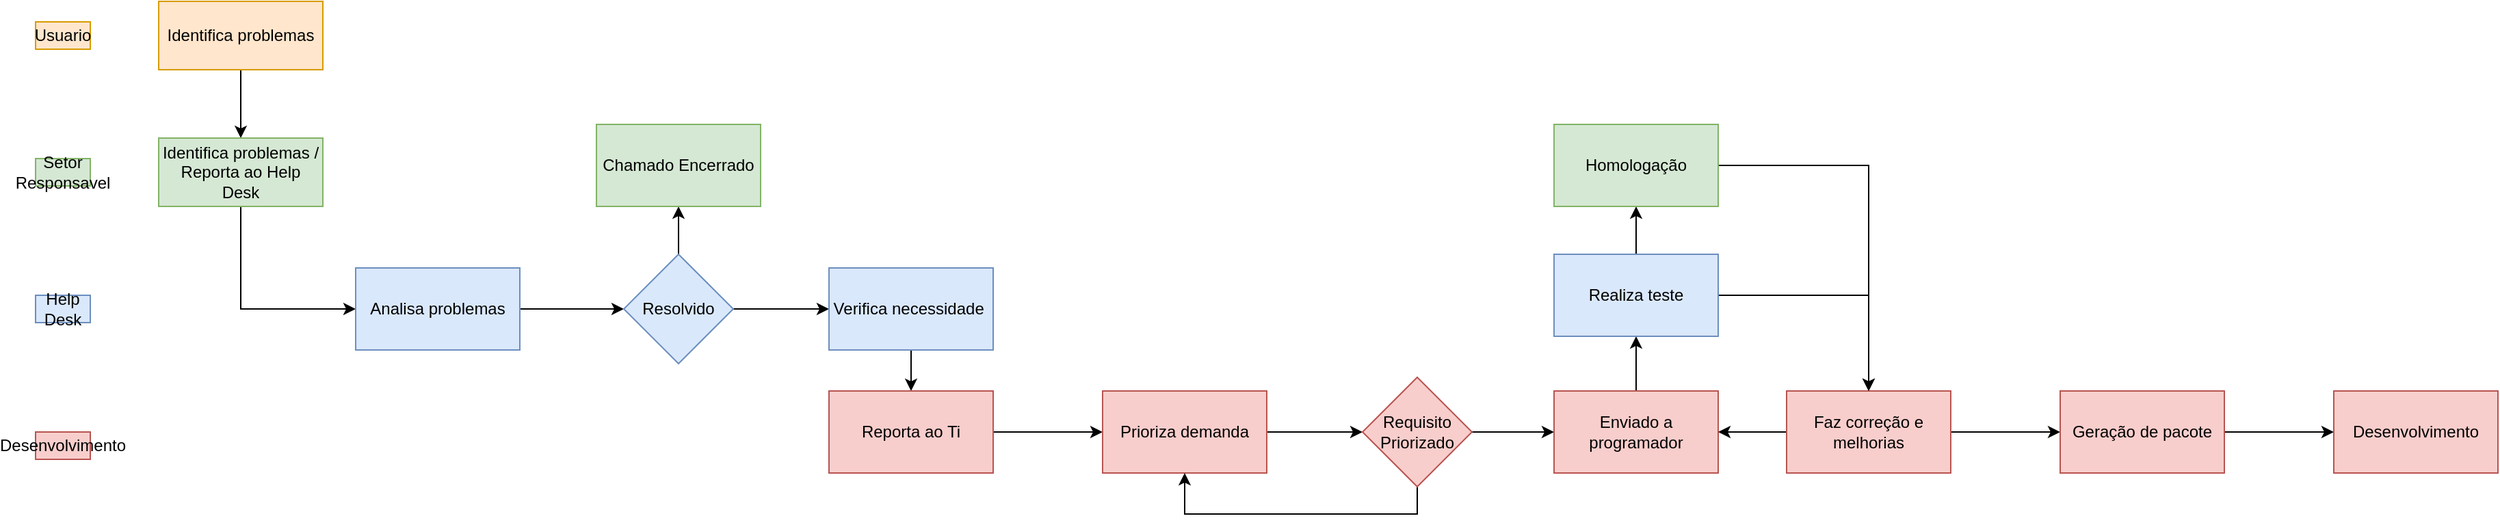 <mxfile version="13.7.3" type="github">
  <diagram id="C5RBs43oDa-KdzZeNtuy" name="Page-1">
    <mxGraphModel dx="868" dy="502" grid="1" gridSize="10" guides="1" tooltips="1" connect="1" arrows="1" fold="1" page="1" pageScale="1" pageWidth="827" pageHeight="1169" math="0" shadow="0">
      <root>
        <mxCell id="WIyWlLk6GJQsqaUBKTNV-0" />
        <mxCell id="WIyWlLk6GJQsqaUBKTNV-1" parent="WIyWlLk6GJQsqaUBKTNV-0" />
        <mxCell id="P1EhhHWiZLxfYlcSwand-1" value="Usuario" style="text;html=1;strokeColor=#d79b00;fillColor=#ffe6cc;align=center;verticalAlign=middle;whiteSpace=wrap;rounded=0;" vertex="1" parent="WIyWlLk6GJQsqaUBKTNV-1">
          <mxGeometry x="60" y="30" width="40" height="20" as="geometry" />
        </mxCell>
        <mxCell id="P1EhhHWiZLxfYlcSwand-2" value="Help Desk" style="text;html=1;strokeColor=#6c8ebf;fillColor=#dae8fc;align=center;verticalAlign=middle;whiteSpace=wrap;rounded=0;" vertex="1" parent="WIyWlLk6GJQsqaUBKTNV-1">
          <mxGeometry x="60" y="230" width="40" height="20" as="geometry" />
        </mxCell>
        <mxCell id="P1EhhHWiZLxfYlcSwand-3" value="Desenvolvimento" style="text;html=1;strokeColor=#b85450;fillColor=#f8cecc;align=center;verticalAlign=middle;whiteSpace=wrap;rounded=0;" vertex="1" parent="WIyWlLk6GJQsqaUBKTNV-1">
          <mxGeometry x="60" y="330" width="40" height="20" as="geometry" />
        </mxCell>
        <mxCell id="P1EhhHWiZLxfYlcSwand-35" style="edgeStyle=orthogonalEdgeStyle;rounded=0;orthogonalLoop=1;jettySize=auto;html=1;" edge="1" parent="WIyWlLk6GJQsqaUBKTNV-1" source="P1EhhHWiZLxfYlcSwand-4" target="P1EhhHWiZLxfYlcSwand-7">
          <mxGeometry relative="1" as="geometry" />
        </mxCell>
        <mxCell id="P1EhhHWiZLxfYlcSwand-4" value="Identifica problemas" style="rounded=0;whiteSpace=wrap;html=1;fillColor=#ffe6cc;strokeColor=#d79b00;" vertex="1" parent="WIyWlLk6GJQsqaUBKTNV-1">
          <mxGeometry x="150" y="15" width="120" height="50" as="geometry" />
        </mxCell>
        <mxCell id="P1EhhHWiZLxfYlcSwand-6" value="Setor Responsavel" style="text;html=1;strokeColor=#82b366;fillColor=#d5e8d4;align=center;verticalAlign=middle;whiteSpace=wrap;rounded=0;" vertex="1" parent="WIyWlLk6GJQsqaUBKTNV-1">
          <mxGeometry x="60" y="130" width="40" height="20" as="geometry" />
        </mxCell>
        <mxCell id="P1EhhHWiZLxfYlcSwand-36" style="edgeStyle=orthogonalEdgeStyle;rounded=0;orthogonalLoop=1;jettySize=auto;html=1;entryX=0;entryY=0.5;entryDx=0;entryDy=0;exitX=0.5;exitY=1;exitDx=0;exitDy=0;" edge="1" parent="WIyWlLk6GJQsqaUBKTNV-1" source="P1EhhHWiZLxfYlcSwand-7" target="P1EhhHWiZLxfYlcSwand-8">
          <mxGeometry relative="1" as="geometry" />
        </mxCell>
        <mxCell id="P1EhhHWiZLxfYlcSwand-7" value="Identifica problemas / Reporta ao Help Desk" style="rounded=0;whiteSpace=wrap;html=1;fillColor=#d5e8d4;strokeColor=#82b366;" vertex="1" parent="WIyWlLk6GJQsqaUBKTNV-1">
          <mxGeometry x="150" y="115" width="120" height="50" as="geometry" />
        </mxCell>
        <mxCell id="P1EhhHWiZLxfYlcSwand-37" style="edgeStyle=orthogonalEdgeStyle;rounded=0;orthogonalLoop=1;jettySize=auto;html=1;exitX=1;exitY=0.5;exitDx=0;exitDy=0;" edge="1" parent="WIyWlLk6GJQsqaUBKTNV-1" source="P1EhhHWiZLxfYlcSwand-8" target="P1EhhHWiZLxfYlcSwand-9">
          <mxGeometry relative="1" as="geometry" />
        </mxCell>
        <mxCell id="P1EhhHWiZLxfYlcSwand-8" value="Analisa problemas" style="rounded=0;whiteSpace=wrap;html=1;fillColor=#dae8fc;strokeColor=#6c8ebf;" vertex="1" parent="WIyWlLk6GJQsqaUBKTNV-1">
          <mxGeometry x="294" y="210" width="120" height="60" as="geometry" />
        </mxCell>
        <mxCell id="P1EhhHWiZLxfYlcSwand-38" style="edgeStyle=orthogonalEdgeStyle;rounded=0;orthogonalLoop=1;jettySize=auto;html=1;exitX=0.5;exitY=0;exitDx=0;exitDy=0;entryX=0.5;entryY=1;entryDx=0;entryDy=0;" edge="1" parent="WIyWlLk6GJQsqaUBKTNV-1" source="P1EhhHWiZLxfYlcSwand-9" target="P1EhhHWiZLxfYlcSwand-12">
          <mxGeometry relative="1" as="geometry" />
        </mxCell>
        <mxCell id="P1EhhHWiZLxfYlcSwand-39" style="edgeStyle=orthogonalEdgeStyle;rounded=0;orthogonalLoop=1;jettySize=auto;html=1;exitX=1;exitY=0.5;exitDx=0;exitDy=0;entryX=0;entryY=0.5;entryDx=0;entryDy=0;" edge="1" parent="WIyWlLk6GJQsqaUBKTNV-1" source="P1EhhHWiZLxfYlcSwand-9" target="P1EhhHWiZLxfYlcSwand-13">
          <mxGeometry relative="1" as="geometry" />
        </mxCell>
        <mxCell id="P1EhhHWiZLxfYlcSwand-9" value="Resolvido" style="rhombus;whiteSpace=wrap;html=1;fillColor=#dae8fc;strokeColor=#6c8ebf;" vertex="1" parent="WIyWlLk6GJQsqaUBKTNV-1">
          <mxGeometry x="490" y="200" width="80" height="80" as="geometry" />
        </mxCell>
        <mxCell id="P1EhhHWiZLxfYlcSwand-12" value="Chamado Encerrado" style="rounded=0;whiteSpace=wrap;html=1;fillColor=#d5e8d4;strokeColor=#82b366;" vertex="1" parent="WIyWlLk6GJQsqaUBKTNV-1">
          <mxGeometry x="470" y="105" width="120" height="60" as="geometry" />
        </mxCell>
        <mxCell id="P1EhhHWiZLxfYlcSwand-15" value="" style="edgeStyle=orthogonalEdgeStyle;rounded=0;orthogonalLoop=1;jettySize=auto;html=1;" edge="1" parent="WIyWlLk6GJQsqaUBKTNV-1" source="P1EhhHWiZLxfYlcSwand-13" target="P1EhhHWiZLxfYlcSwand-14">
          <mxGeometry relative="1" as="geometry" />
        </mxCell>
        <mxCell id="P1EhhHWiZLxfYlcSwand-13" value="Verifica necessidade&amp;nbsp;" style="rounded=0;whiteSpace=wrap;html=1;fillColor=#dae8fc;strokeColor=#6c8ebf;" vertex="1" parent="WIyWlLk6GJQsqaUBKTNV-1">
          <mxGeometry x="640" y="210" width="120" height="60" as="geometry" />
        </mxCell>
        <mxCell id="P1EhhHWiZLxfYlcSwand-17" value="" style="edgeStyle=orthogonalEdgeStyle;rounded=0;orthogonalLoop=1;jettySize=auto;html=1;" edge="1" parent="WIyWlLk6GJQsqaUBKTNV-1" source="P1EhhHWiZLxfYlcSwand-14" target="P1EhhHWiZLxfYlcSwand-16">
          <mxGeometry relative="1" as="geometry" />
        </mxCell>
        <mxCell id="P1EhhHWiZLxfYlcSwand-14" value="Reporta ao Ti" style="whiteSpace=wrap;html=1;rounded=0;fillColor=#f8cecc;strokeColor=#b85450;" vertex="1" parent="WIyWlLk6GJQsqaUBKTNV-1">
          <mxGeometry x="640" y="300" width="120" height="60" as="geometry" />
        </mxCell>
        <mxCell id="P1EhhHWiZLxfYlcSwand-19" value="" style="edgeStyle=orthogonalEdgeStyle;rounded=0;orthogonalLoop=1;jettySize=auto;html=1;" edge="1" parent="WIyWlLk6GJQsqaUBKTNV-1" source="P1EhhHWiZLxfYlcSwand-16" target="P1EhhHWiZLxfYlcSwand-18">
          <mxGeometry relative="1" as="geometry" />
        </mxCell>
        <mxCell id="P1EhhHWiZLxfYlcSwand-16" value="Prioriza demanda" style="whiteSpace=wrap;html=1;rounded=0;fillColor=#f8cecc;strokeColor=#b85450;" vertex="1" parent="WIyWlLk6GJQsqaUBKTNV-1">
          <mxGeometry x="840" y="300" width="120" height="60" as="geometry" />
        </mxCell>
        <mxCell id="P1EhhHWiZLxfYlcSwand-21" value="" style="edgeStyle=orthogonalEdgeStyle;rounded=0;orthogonalLoop=1;jettySize=auto;html=1;" edge="1" parent="WIyWlLk6GJQsqaUBKTNV-1" source="P1EhhHWiZLxfYlcSwand-18" target="P1EhhHWiZLxfYlcSwand-20">
          <mxGeometry relative="1" as="geometry" />
        </mxCell>
        <mxCell id="P1EhhHWiZLxfYlcSwand-30" style="edgeStyle=orthogonalEdgeStyle;rounded=0;orthogonalLoop=1;jettySize=auto;html=1;entryX=0.5;entryY=1;entryDx=0;entryDy=0;" edge="1" parent="WIyWlLk6GJQsqaUBKTNV-1" source="P1EhhHWiZLxfYlcSwand-18" target="P1EhhHWiZLxfYlcSwand-16">
          <mxGeometry relative="1" as="geometry">
            <mxPoint x="1050" y="390" as="targetPoint" />
            <Array as="points">
              <mxPoint x="1070" y="390" />
              <mxPoint x="900" y="390" />
            </Array>
          </mxGeometry>
        </mxCell>
        <mxCell id="P1EhhHWiZLxfYlcSwand-18" value="Requisito Priorizado" style="rhombus;whiteSpace=wrap;html=1;rounded=0;fillColor=#f8cecc;strokeColor=#b85450;" vertex="1" parent="WIyWlLk6GJQsqaUBKTNV-1">
          <mxGeometry x="1030" y="290" width="80" height="80" as="geometry" />
        </mxCell>
        <mxCell id="P1EhhHWiZLxfYlcSwand-23" value="" style="edgeStyle=orthogonalEdgeStyle;rounded=0;orthogonalLoop=1;jettySize=auto;html=1;" edge="1" parent="WIyWlLk6GJQsqaUBKTNV-1" source="P1EhhHWiZLxfYlcSwand-20" target="P1EhhHWiZLxfYlcSwand-22">
          <mxGeometry relative="1" as="geometry" />
        </mxCell>
        <mxCell id="P1EhhHWiZLxfYlcSwand-20" value="Enviado a programador" style="whiteSpace=wrap;html=1;rounded=0;fillColor=#f8cecc;strokeColor=#b85450;" vertex="1" parent="WIyWlLk6GJQsqaUBKTNV-1">
          <mxGeometry x="1170" y="300" width="120" height="60" as="geometry" />
        </mxCell>
        <mxCell id="P1EhhHWiZLxfYlcSwand-25" value="" style="edgeStyle=orthogonalEdgeStyle;rounded=0;orthogonalLoop=1;jettySize=auto;html=1;" edge="1" parent="WIyWlLk6GJQsqaUBKTNV-1" source="P1EhhHWiZLxfYlcSwand-22" target="P1EhhHWiZLxfYlcSwand-24">
          <mxGeometry relative="1" as="geometry" />
        </mxCell>
        <mxCell id="P1EhhHWiZLxfYlcSwand-27" value="" style="edgeStyle=orthogonalEdgeStyle;rounded=0;orthogonalLoop=1;jettySize=auto;html=1;" edge="1" parent="WIyWlLk6GJQsqaUBKTNV-1" source="P1EhhHWiZLxfYlcSwand-22" target="P1EhhHWiZLxfYlcSwand-26">
          <mxGeometry relative="1" as="geometry" />
        </mxCell>
        <mxCell id="P1EhhHWiZLxfYlcSwand-22" value="Realiza teste" style="whiteSpace=wrap;html=1;rounded=0;fillColor=#dae8fc;strokeColor=#6c8ebf;" vertex="1" parent="WIyWlLk6GJQsqaUBKTNV-1">
          <mxGeometry x="1170" y="200" width="120" height="60" as="geometry" />
        </mxCell>
        <mxCell id="P1EhhHWiZLxfYlcSwand-29" style="edgeStyle=orthogonalEdgeStyle;rounded=0;orthogonalLoop=1;jettySize=auto;html=1;" edge="1" parent="WIyWlLk6GJQsqaUBKTNV-1" source="P1EhhHWiZLxfYlcSwand-24" target="P1EhhHWiZLxfYlcSwand-20">
          <mxGeometry relative="1" as="geometry" />
        </mxCell>
        <mxCell id="P1EhhHWiZLxfYlcSwand-32" value="" style="edgeStyle=orthogonalEdgeStyle;rounded=0;orthogonalLoop=1;jettySize=auto;html=1;" edge="1" parent="WIyWlLk6GJQsqaUBKTNV-1" source="P1EhhHWiZLxfYlcSwand-24" target="P1EhhHWiZLxfYlcSwand-31">
          <mxGeometry relative="1" as="geometry" />
        </mxCell>
        <mxCell id="P1EhhHWiZLxfYlcSwand-24" value="Faz correção e melhorias" style="whiteSpace=wrap;html=1;rounded=0;fillColor=#f8cecc;strokeColor=#b85450;" vertex="1" parent="WIyWlLk6GJQsqaUBKTNV-1">
          <mxGeometry x="1340" y="300" width="120" height="60" as="geometry" />
        </mxCell>
        <mxCell id="P1EhhHWiZLxfYlcSwand-28" style="edgeStyle=orthogonalEdgeStyle;rounded=0;orthogonalLoop=1;jettySize=auto;html=1;" edge="1" parent="WIyWlLk6GJQsqaUBKTNV-1" source="P1EhhHWiZLxfYlcSwand-26" target="P1EhhHWiZLxfYlcSwand-24">
          <mxGeometry relative="1" as="geometry" />
        </mxCell>
        <mxCell id="P1EhhHWiZLxfYlcSwand-26" value="Homologação" style="whiteSpace=wrap;html=1;rounded=0;fillColor=#d5e8d4;strokeColor=#82b366;" vertex="1" parent="WIyWlLk6GJQsqaUBKTNV-1">
          <mxGeometry x="1170" y="105" width="120" height="60" as="geometry" />
        </mxCell>
        <mxCell id="P1EhhHWiZLxfYlcSwand-34" value="" style="edgeStyle=orthogonalEdgeStyle;rounded=0;orthogonalLoop=1;jettySize=auto;html=1;" edge="1" parent="WIyWlLk6GJQsqaUBKTNV-1" source="P1EhhHWiZLxfYlcSwand-31" target="P1EhhHWiZLxfYlcSwand-33">
          <mxGeometry relative="1" as="geometry" />
        </mxCell>
        <mxCell id="P1EhhHWiZLxfYlcSwand-31" value="Geração de pacote" style="whiteSpace=wrap;html=1;rounded=0;fillColor=#f8cecc;strokeColor=#b85450;" vertex="1" parent="WIyWlLk6GJQsqaUBKTNV-1">
          <mxGeometry x="1540" y="300" width="120" height="60" as="geometry" />
        </mxCell>
        <mxCell id="P1EhhHWiZLxfYlcSwand-33" value="Desenvolvimento" style="whiteSpace=wrap;html=1;rounded=0;fillColor=#f8cecc;strokeColor=#b85450;" vertex="1" parent="WIyWlLk6GJQsqaUBKTNV-1">
          <mxGeometry x="1740" y="300" width="120" height="60" as="geometry" />
        </mxCell>
      </root>
    </mxGraphModel>
  </diagram>
</mxfile>
